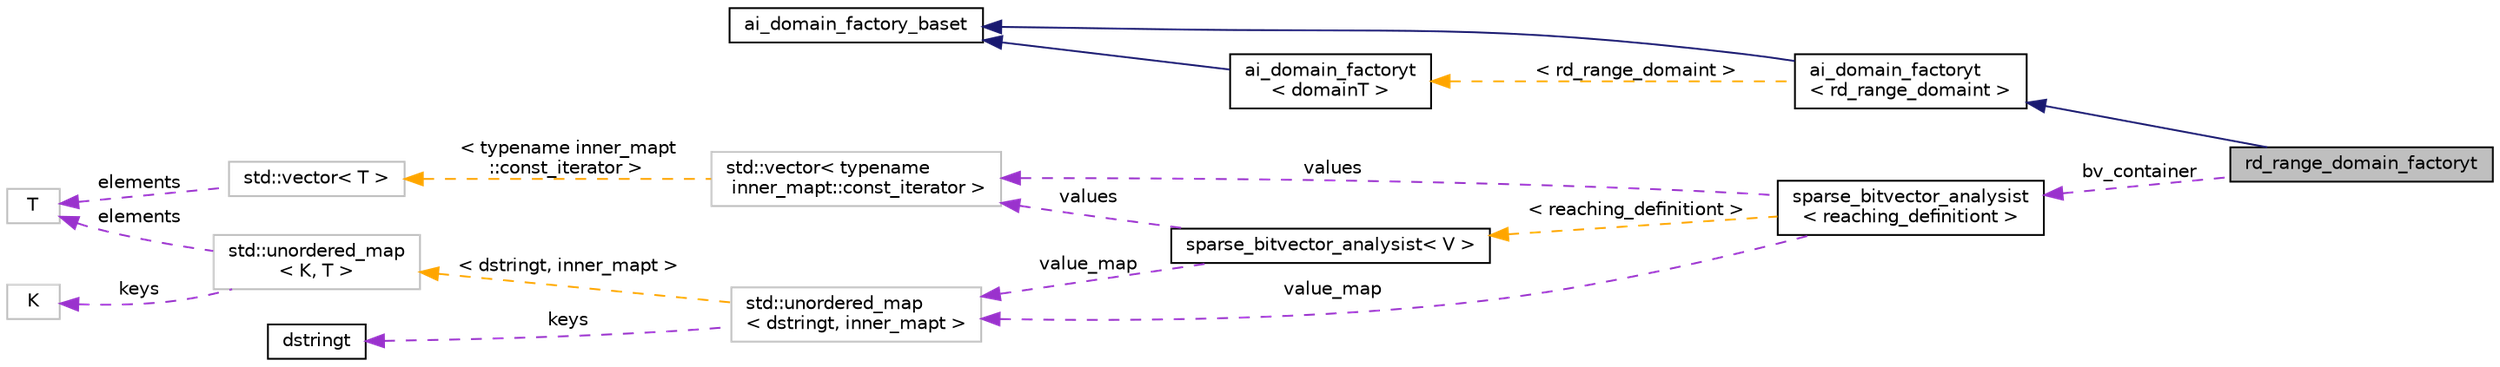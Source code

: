 digraph "rd_range_domain_factoryt"
{
 // LATEX_PDF_SIZE
  bgcolor="transparent";
  edge [fontname="Helvetica",fontsize="10",labelfontname="Helvetica",labelfontsize="10"];
  node [fontname="Helvetica",fontsize="10",shape=record];
  rankdir="LR";
  Node1 [label="rd_range_domain_factoryt",height=0.2,width=0.4,color="black", fillcolor="grey75", style="filled", fontcolor="black",tooltip="This ensures that all domains are constructed with the appropriate pointer back to the analysis engin..."];
  Node2 -> Node1 [dir="back",color="midnightblue",fontsize="10",style="solid",fontname="Helvetica"];
  Node2 [label="ai_domain_factoryt\l\< rd_range_domaint \>",height=0.2,width=0.4,color="black",URL="$classai__domain__factoryt.html",tooltip=" "];
  Node3 -> Node2 [dir="back",color="midnightblue",fontsize="10",style="solid",fontname="Helvetica"];
  Node3 [label="ai_domain_factory_baset",height=0.2,width=0.4,color="black",URL="$classai__domain__factory__baset.html",tooltip=" "];
  Node4 -> Node2 [dir="back",color="orange",fontsize="10",style="dashed",label=" \< rd_range_domaint \>" ,fontname="Helvetica"];
  Node4 [label="ai_domain_factoryt\l\< domainT \>",height=0.2,width=0.4,color="black",URL="$classai__domain__factoryt.html",tooltip=" "];
  Node3 -> Node4 [dir="back",color="midnightblue",fontsize="10",style="solid",fontname="Helvetica"];
  Node5 -> Node1 [dir="back",color="darkorchid3",fontsize="10",style="dashed",label=" bv_container" ,fontname="Helvetica"];
  Node5 [label="sparse_bitvector_analysist\l\< reaching_definitiont \>",height=0.2,width=0.4,color="black",URL="$classsparse__bitvector__analysist.html",tooltip=" "];
  Node6 -> Node5 [dir="back",color="darkorchid3",fontsize="10",style="dashed",label=" value_map" ,fontname="Helvetica"];
  Node6 [label="std::unordered_map\l\< dstringt, inner_mapt \>",height=0.2,width=0.4,color="grey75",tooltip=" "];
  Node7 -> Node6 [dir="back",color="darkorchid3",fontsize="10",style="dashed",label=" keys" ,fontname="Helvetica"];
  Node7 [label="dstringt",height=0.2,width=0.4,color="black",URL="$classdstringt.html",tooltip="dstringt has one field, an unsigned integer no which is an index into a static table of strings."];
  Node8 -> Node6 [dir="back",color="orange",fontsize="10",style="dashed",label=" \< dstringt, inner_mapt \>" ,fontname="Helvetica"];
  Node8 [label="std::unordered_map\l\< K, T \>",height=0.2,width=0.4,color="grey75",tooltip="STL class."];
  Node9 -> Node8 [dir="back",color="darkorchid3",fontsize="10",style="dashed",label=" keys" ,fontname="Helvetica"];
  Node9 [label="K",height=0.2,width=0.4,color="grey75",tooltip=" "];
  Node10 -> Node8 [dir="back",color="darkorchid3",fontsize="10",style="dashed",label=" elements" ,fontname="Helvetica"];
  Node10 [label="T",height=0.2,width=0.4,color="grey75",tooltip=" "];
  Node11 -> Node5 [dir="back",color="darkorchid3",fontsize="10",style="dashed",label=" values" ,fontname="Helvetica"];
  Node11 [label="std::vector\< typename\l inner_mapt::const_iterator \>",height=0.2,width=0.4,color="grey75",tooltip=" "];
  Node12 -> Node11 [dir="back",color="orange",fontsize="10",style="dashed",label=" \< typename inner_mapt\l::const_iterator \>" ,fontname="Helvetica"];
  Node12 [label="std::vector\< T \>",height=0.2,width=0.4,color="grey75",tooltip="STL class."];
  Node10 -> Node12 [dir="back",color="darkorchid3",fontsize="10",style="dashed",label=" elements" ,fontname="Helvetica"];
  Node13 -> Node5 [dir="back",color="orange",fontsize="10",style="dashed",label=" \< reaching_definitiont \>" ,fontname="Helvetica"];
  Node13 [label="sparse_bitvector_analysist\< V \>",height=0.2,width=0.4,color="black",URL="$classsparse__bitvector__analysist.html",tooltip="An instance of this class provides an assignment of unique numeric ID to each inserted reaching_defin..."];
  Node6 -> Node13 [dir="back",color="darkorchid3",fontsize="10",style="dashed",label=" value_map" ,fontname="Helvetica"];
  Node11 -> Node13 [dir="back",color="darkorchid3",fontsize="10",style="dashed",label=" values" ,fontname="Helvetica"];
}
